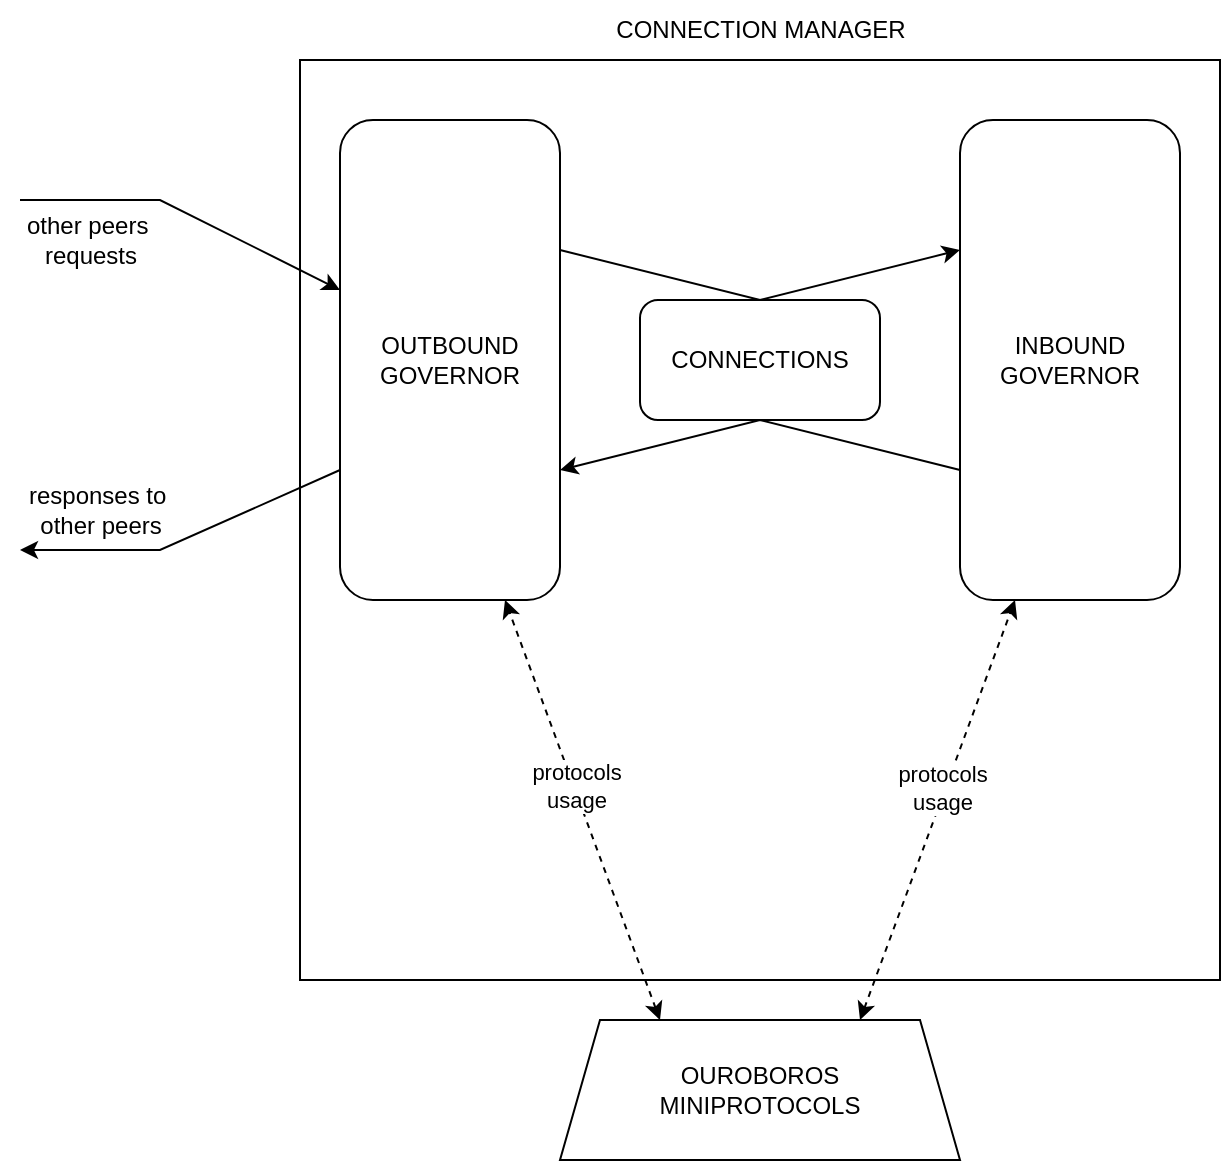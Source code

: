 <mxfile version="24.8.6">
  <diagram name="Pagina-1" id="2KZim4WSaV08ftVSFKLo">
    <mxGraphModel dx="1434" dy="754" grid="1" gridSize="10" guides="1" tooltips="1" connect="1" arrows="1" fold="1" page="1" pageScale="1" pageWidth="827" pageHeight="1169" math="0" shadow="0">
      <root>
        <mxCell id="0" />
        <mxCell id="1" parent="0" />
        <mxCell id="BLetJNWocYn2-W4ZQuNb-19" value="" style="whiteSpace=wrap;html=1;aspect=fixed;" parent="1" vertex="1">
          <mxGeometry x="160" y="720" width="460" height="460" as="geometry" />
        </mxCell>
        <mxCell id="BLetJNWocYn2-W4ZQuNb-20" value="CONNECTION MANAGER" style="text;html=1;align=center;verticalAlign=middle;resizable=0;points=[];autosize=1;strokeColor=none;fillColor=none;" parent="1" vertex="1">
          <mxGeometry x="305" y="690" width="170" height="30" as="geometry" />
        </mxCell>
        <mxCell id="BLetJNWocYn2-W4ZQuNb-21" value="OUTBOUND&lt;div&gt;GOVERNOR&lt;/div&gt;" style="rounded=1;whiteSpace=wrap;html=1;" parent="1" vertex="1">
          <mxGeometry x="180" y="750" width="110" height="240" as="geometry" />
        </mxCell>
        <mxCell id="BLetJNWocYn2-W4ZQuNb-23" value="OUROBOROS&lt;div&gt;MINIPROTOCOLS&lt;/div&gt;" style="shape=trapezoid;perimeter=trapezoidPerimeter;whiteSpace=wrap;html=1;fixedSize=1;" parent="1" vertex="1">
          <mxGeometry x="290" y="1200" width="200" height="70" as="geometry" />
        </mxCell>
        <mxCell id="BLetJNWocYn2-W4ZQuNb-24" value="INBOUND&lt;div&gt;GOVERNOR&lt;/div&gt;" style="rounded=1;whiteSpace=wrap;html=1;" parent="1" vertex="1">
          <mxGeometry x="490" y="750" width="110" height="240" as="geometry" />
        </mxCell>
        <mxCell id="BLetJNWocYn2-W4ZQuNb-25" value="" style="endArrow=classic;startArrow=classic;html=1;rounded=0;exitX=0.25;exitY=0;exitDx=0;exitDy=0;entryX=0.75;entryY=1;entryDx=0;entryDy=0;dashed=1;" parent="1" source="BLetJNWocYn2-W4ZQuNb-23" target="BLetJNWocYn2-W4ZQuNb-21" edge="1">
          <mxGeometry width="50" height="50" relative="1" as="geometry">
            <mxPoint x="390" y="920" as="sourcePoint" />
            <mxPoint x="440" y="870" as="targetPoint" />
          </mxGeometry>
        </mxCell>
        <mxCell id="BLetJNWocYn2-W4ZQuNb-36" value="protocols&lt;div&gt;usage&lt;/div&gt;" style="edgeLabel;html=1;align=center;verticalAlign=middle;resizable=0;points=[];" parent="BLetJNWocYn2-W4ZQuNb-25" vertex="1" connectable="0">
          <mxGeometry x="0.122" y="-1" relative="1" as="geometry">
            <mxPoint y="1" as="offset" />
          </mxGeometry>
        </mxCell>
        <mxCell id="BLetJNWocYn2-W4ZQuNb-26" value="" style="endArrow=classic;startArrow=classic;html=1;rounded=0;exitX=0.75;exitY=0;exitDx=0;exitDy=0;entryX=0.25;entryY=1;entryDx=0;entryDy=0;dashed=1;" parent="1" source="BLetJNWocYn2-W4ZQuNb-23" target="BLetJNWocYn2-W4ZQuNb-24" edge="1">
          <mxGeometry width="50" height="50" relative="1" as="geometry">
            <mxPoint x="350" y="1090" as="sourcePoint" />
            <mxPoint x="253" y="1000" as="targetPoint" />
          </mxGeometry>
        </mxCell>
        <mxCell id="BLetJNWocYn2-W4ZQuNb-35" value="protocols&lt;div&gt;usage&lt;/div&gt;" style="edgeLabel;html=1;align=center;verticalAlign=middle;resizable=0;points=[];" parent="BLetJNWocYn2-W4ZQuNb-26" vertex="1" connectable="0">
          <mxGeometry x="0.099" y="2" relative="1" as="geometry">
            <mxPoint as="offset" />
          </mxGeometry>
        </mxCell>
        <mxCell id="BLetJNWocYn2-W4ZQuNb-27" value="" style="endArrow=classic;html=1;rounded=0;exitX=1;exitY=0.5;exitDx=0;exitDy=0;entryX=0;entryY=0.5;entryDx=0;entryDy=0;" parent="1" edge="1">
          <mxGeometry width="50" height="50" relative="1" as="geometry">
            <mxPoint x="290" y="815" as="sourcePoint" />
            <mxPoint x="490" y="815" as="targetPoint" />
            <Array as="points">
              <mxPoint x="390" y="840" />
            </Array>
          </mxGeometry>
        </mxCell>
        <mxCell id="BLetJNWocYn2-W4ZQuNb-28" value="" style="endArrow=classic;html=1;rounded=0;exitX=1;exitY=0.5;exitDx=0;exitDy=0;entryX=0;entryY=0.5;entryDx=0;entryDy=0;" parent="1" edge="1">
          <mxGeometry width="50" height="50" relative="1" as="geometry">
            <mxPoint x="490" y="925" as="sourcePoint" />
            <mxPoint x="290" y="925" as="targetPoint" />
            <Array as="points">
              <mxPoint x="390" y="900" />
            </Array>
          </mxGeometry>
        </mxCell>
        <mxCell id="BLetJNWocYn2-W4ZQuNb-30" value="" style="endArrow=classic;html=1;rounded=0;entryX=0;entryY=0.25;entryDx=0;entryDy=0;" parent="1" edge="1">
          <mxGeometry width="50" height="50" relative="1" as="geometry">
            <mxPoint x="20" y="790" as="sourcePoint" />
            <mxPoint x="180" y="835" as="targetPoint" />
            <Array as="points">
              <mxPoint x="90" y="790" />
            </Array>
          </mxGeometry>
        </mxCell>
        <mxCell id="BLetJNWocYn2-W4ZQuNb-31" value="other peers&amp;nbsp;&lt;div&gt;requests&lt;/div&gt;" style="text;html=1;align=center;verticalAlign=middle;resizable=0;points=[];autosize=1;strokeColor=none;fillColor=none;" parent="1" vertex="1">
          <mxGeometry x="10" y="790" width="90" height="40" as="geometry" />
        </mxCell>
        <mxCell id="BLetJNWocYn2-W4ZQuNb-32" value="" style="endArrow=classic;html=1;rounded=0;entryX=0;entryY=0.696;entryDx=0;entryDy=0;entryPerimeter=0;exitX=0;exitY=0.75;exitDx=0;exitDy=0;" parent="1" edge="1">
          <mxGeometry width="50" height="50" relative="1" as="geometry">
            <mxPoint x="180" y="925" as="sourcePoint" />
            <mxPoint x="20" y="965" as="targetPoint" />
            <Array as="points">
              <mxPoint x="90" y="965" />
            </Array>
          </mxGeometry>
        </mxCell>
        <mxCell id="BLetJNWocYn2-W4ZQuNb-33" value="responses to&amp;nbsp;&lt;div&gt;other peers&lt;/div&gt;" style="text;html=1;align=center;verticalAlign=middle;resizable=0;points=[];autosize=1;strokeColor=none;fillColor=none;" parent="1" vertex="1">
          <mxGeometry x="10" y="925" width="100" height="40" as="geometry" />
        </mxCell>
        <mxCell id="BLetJNWocYn2-W4ZQuNb-34" value="CONNECTIONS" style="rounded=1;whiteSpace=wrap;html=1;" parent="1" vertex="1">
          <mxGeometry x="330" y="840" width="120" height="60" as="geometry" />
        </mxCell>
      </root>
    </mxGraphModel>
  </diagram>
</mxfile>
